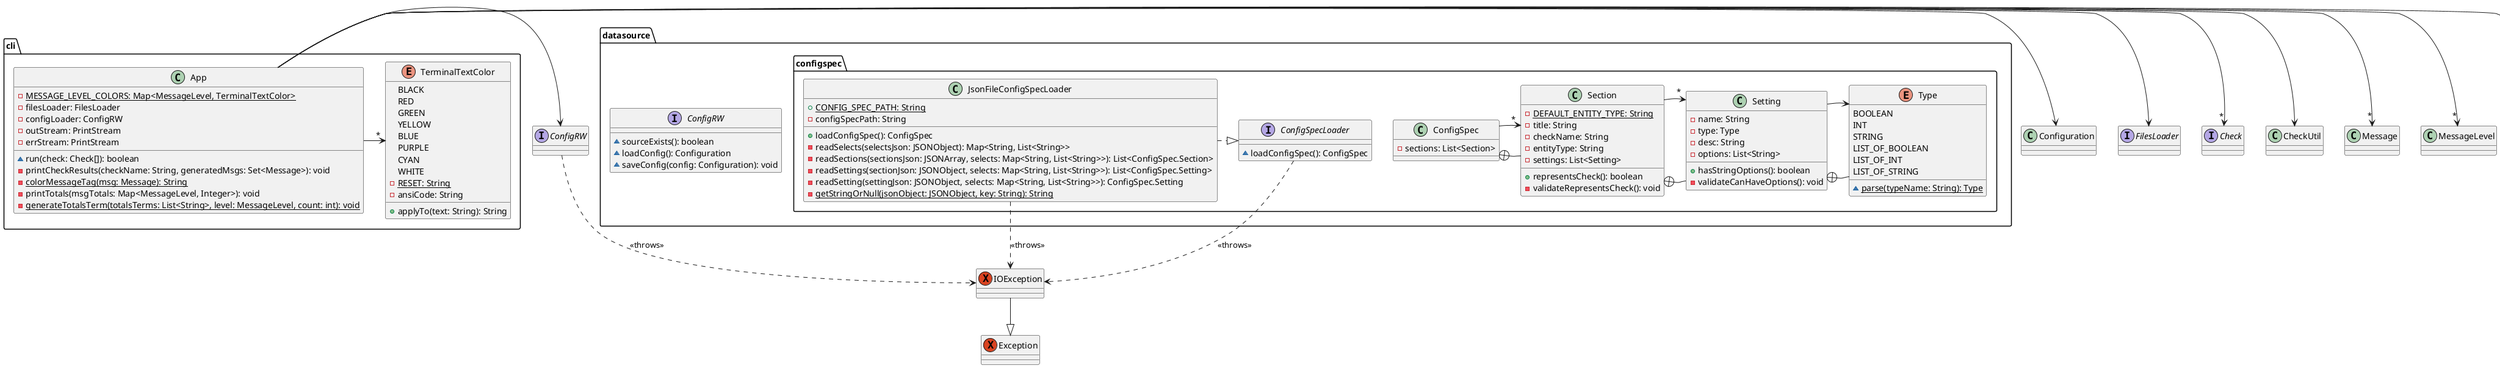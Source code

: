 @startuml
interface ConfigRW {
}

class Configuration {
}

interface FilesLoader {
}

interface Check {
}

class CheckUtil {
}

class Message {
}

class MessageLevel {
}

class ClassDataCollection {
}

package "cli" {
  class App {
    -{static} MESSAGE_LEVEL_COLORS: Map<MessageLevel, TerminalTextColor>
    -filesLoader: FilesLoader
    -configLoader: ConfigRW
    -outStream: PrintStream
    -errStream: PrintStream
    ~run(check: Check[]): boolean
    -printCheckResults(checkName: String, generatedMsgs: Set<Message>): void
    -{static} colorMessageTag(msg: Message): String
    -printTotals(msgTotals: Map<MessageLevel, Integer>): void
    -{static} generateTotalsTerm(totalsTerms: List<String>, level: MessageLevel, count: int): void
  }

  enum TerminalTextColor {
    BLACK
    RED
    GREEN
    YELLOW
    BLUE
    PURPLE
    CYAN
    WHITE
    -{static} RESET: String
   -ansiCode: String
    +applyTo(text: String): String
  }

  App -> ConfigRW
  App -> Configuration
  App -> FilesLoader
  App ->"*" Check
  App -> CheckUtil
  App ->"*" Message
  App ->"*" MessageLevel
  App -> ClassDataCollection
  App ->"*" TerminalTextColor
}

package datasource.configspec {
  class ConfigSpec {
    -sections: List<Section>
  }
  class Section {
    -{static} DEFAULT_ENTITY_TYPE: String
    -title: String
    -checkName: String
    -entityType: String
    -settings: List<Setting>
    +representsCheck(): boolean
    -validateRepresentsCheck(): void

  }
  class Setting {
    -name: String
    -type: Type
    -desc: String
    -options: List<String>
    +hasStringOptions(): boolean
    -validateCanHaveOptions(): void
  }
  enum Type {
    BOOLEAN
    INT
    STRING
    LIST_OF_BOOLEAN
    LIST_OF_INT
    LIST_OF_STRING
    ~{static} parse(typeName: String): Type
  }

  interface ConfigSpecLoader {
    ~loadConfigSpec(): ConfigSpec
  }

  class JsonFileConfigSpecLoader {
    +{static} CONFIG_SPEC_PATH: String
    -configSpecPath: String
    +loadConfigSpec(): ConfigSpec
    -readSelects(selectsJson: JSONObject): Map<String, List<String>>
    -readSections(sectionsJson: JSONArray, selects: Map<String, List<String>>): List<ConfigSpec.Section>
    -readSettings(sectionJson: JSONObject, selects: Map<String, List<String>>): List<ConfigSpec.Setting>
    -readSetting(settingJson: JSONObject, selects: Map<String, List<String>>): ConfigSpec.Setting
    -{static} getStringOrNull(jsonObject: JSONObject, key: String): String
  }

  ConfigSpec +- Section
  ConfigSpec ->"*" Section
  Section +- Setting
  Section ->"*" Setting
  Setting +- Type
  Setting -> Type

  JsonFileConfigSpecLoader .|> ConfigSpecLoader
}

package datasource {
  interface ConfigRW {
    ~sourceExists(): boolean
    ~loadConfig(): Configuration
    ~saveConfig(config: Configuration): void
  }
}

exception IOException {
}

exception Exception {
}
ConfigSpecLoader ..> IOException: <<throws>>
JsonFileConfigSpecLoader ..> IOException: <<throws>>
ConfigRW ..> IOException: <<throws>>
IOException --|> Exception
@enduml